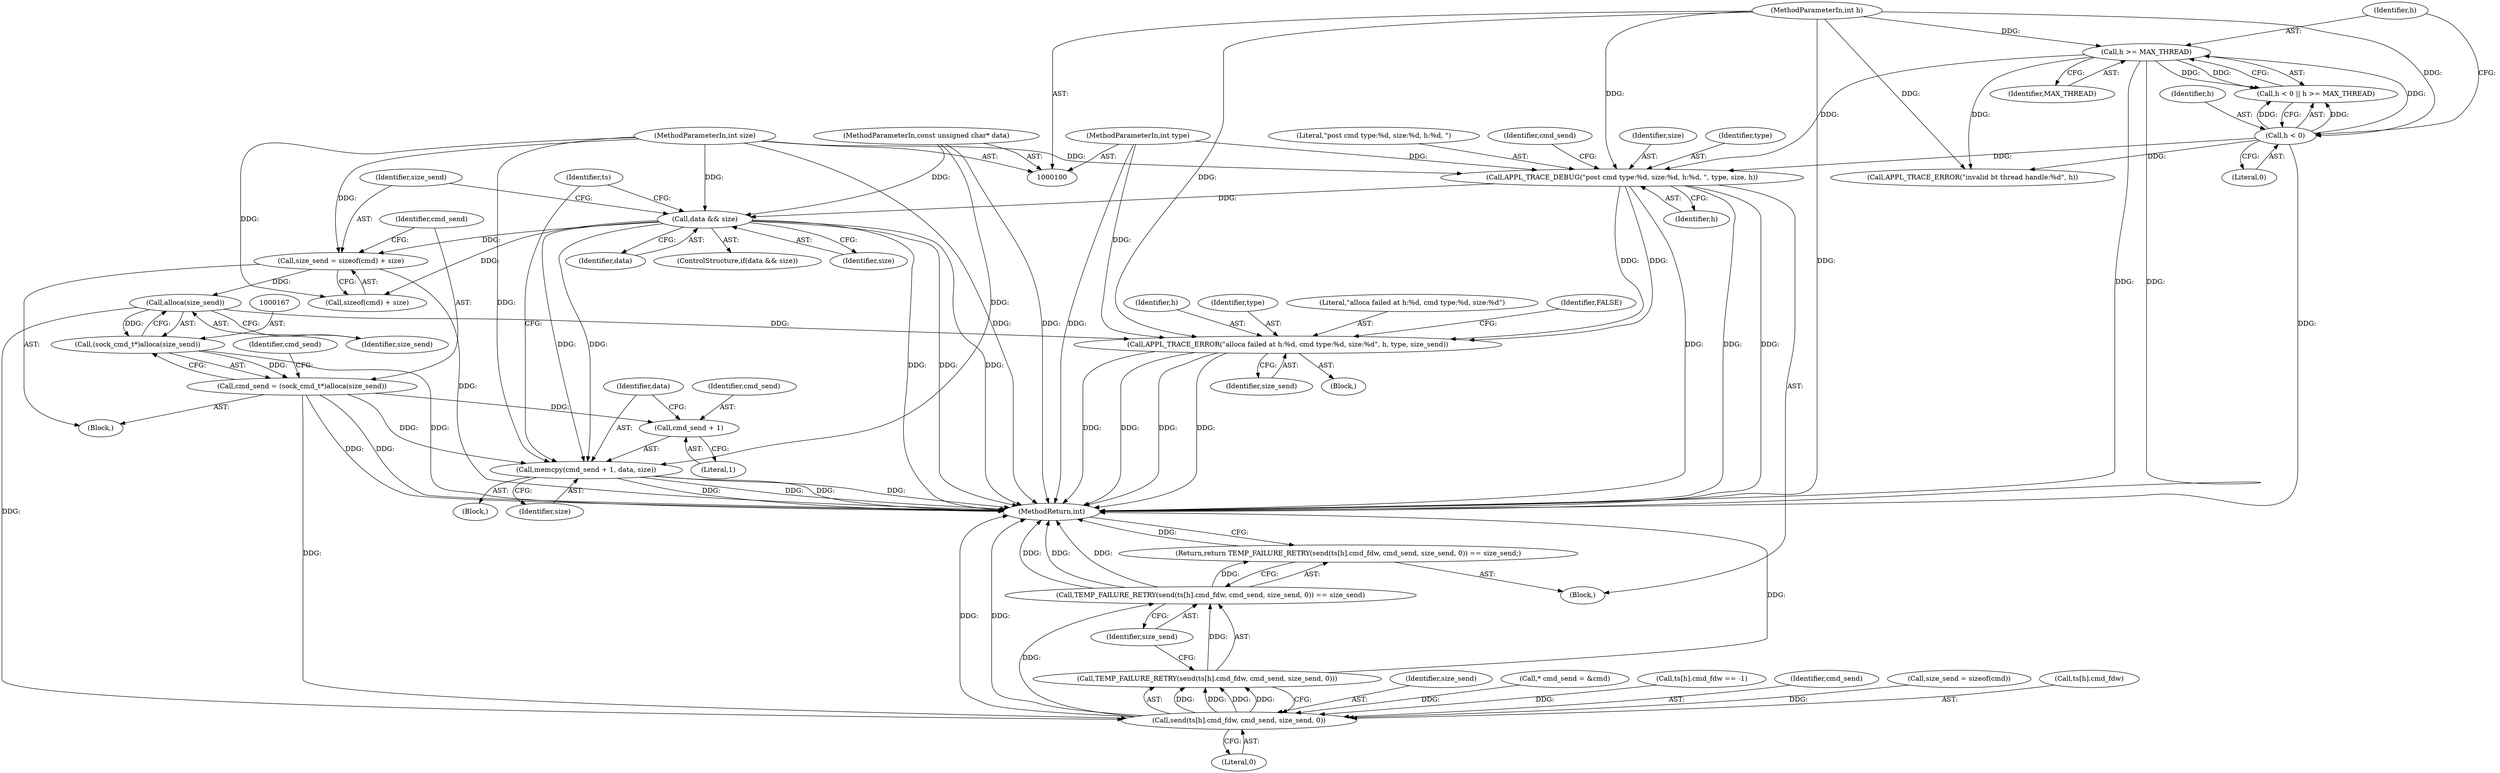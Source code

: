 digraph "0_Android_472271b153c5dc53c28beac55480a8d8434b2d5c_39@API" {
"1000158" [label="(Call,size_send = sizeof(cmd) + size)"];
"1000154" [label="(Call,data && size)"];
"1000103" [label="(MethodParameterIn,const unsigned char* data)"];
"1000138" [label="(Call,APPL_TRACE_DEBUG(\"post cmd type:%d, size:%d, h:%d, \", type, size, h))"];
"1000102" [label="(MethodParameterIn,int type)"];
"1000104" [label="(MethodParameterIn,int size)"];
"1000112" [label="(Call,h >= MAX_THREAD)"];
"1000109" [label="(Call,h < 0)"];
"1000101" [label="(MethodParameterIn,int h)"];
"1000168" [label="(Call,alloca(size_send))"];
"1000166" [label="(Call,(sock_cmd_t*)alloca(size_send))"];
"1000164" [label="(Call,cmd_send = (sock_cmd_t*)alloca(size_send))"];
"1000177" [label="(Call,memcpy(cmd_send + 1, data, size))"];
"1000178" [label="(Call,cmd_send + 1)"];
"1000195" [label="(Call,send(ts[h].cmd_fdw, cmd_send, size_send, 0))"];
"1000194" [label="(Call,TEMP_FAILURE_RETRY(send(ts[h].cmd_fdw, cmd_send, size_send, 0)))"];
"1000193" [label="(Call,TEMP_FAILURE_RETRY(send(ts[h].cmd_fdw, cmd_send, size_send, 0)) == size_send)"];
"1000192" [label="(Return,return TEMP_FAILURE_RETRY(send(ts[h].cmd_fdw, cmd_send, size_send, 0)) == size_send;)"];
"1000185" [label="(Call,APPL_TRACE_ERROR(\"alloca failed at h:%d, cmd type:%d, size:%d\", h, type, size_send))"];
"1000104" [label="(MethodParameterIn,int size)"];
"1000140" [label="(Identifier,type)"];
"1000177" [label="(Call,memcpy(cmd_send + 1, data, size))"];
"1000110" [label="(Identifier,h)"];
"1000154" [label="(Call,data && size)"];
"1000116" [label="(Call,APPL_TRACE_ERROR(\"invalid bt thread handle:%d\", h))"];
"1000109" [label="(Call,h < 0)"];
"1000159" [label="(Identifier,size_send)"];
"1000155" [label="(Identifier,data)"];
"1000172" [label="(Block,)"];
"1000181" [label="(Identifier,data)"];
"1000102" [label="(MethodParameterIn,int type)"];
"1000203" [label="(Literal,0)"];
"1000113" [label="(Identifier,h)"];
"1000139" [label="(Literal,\"post cmd type:%d, size:%d, h:%d, \")"];
"1000142" [label="(Identifier,h)"];
"1000112" [label="(Call,h >= MAX_THREAD)"];
"1000192" [label="(Return,return TEMP_FAILURE_RETRY(send(ts[h].cmd_fdw, cmd_send, size_send, 0)) == size_send;)"];
"1000187" [label="(Identifier,h)"];
"1000189" [label="(Identifier,size_send)"];
"1000138" [label="(Call,APPL_TRACE_DEBUG(\"post cmd type:%d, size:%d, h:%d, \", type, size, h))"];
"1000103" [label="(MethodParameterIn,const unsigned char* data)"];
"1000145" [label="(Identifier,cmd_send)"];
"1000171" [label="(Identifier,cmd_send)"];
"1000179" [label="(Identifier,cmd_send)"];
"1000169" [label="(Identifier,size_send)"];
"1000193" [label="(Call,TEMP_FAILURE_RETRY(send(ts[h].cmd_fdw, cmd_send, size_send, 0)) == size_send)"];
"1000202" [label="(Identifier,size_send)"];
"1000188" [label="(Identifier,type)"];
"1000144" [label="(Call,* cmd_send = &cmd)"];
"1000122" [label="(Call,ts[h].cmd_fdw == -1)"];
"1000204" [label="(Identifier,size_send)"];
"1000168" [label="(Call,alloca(size_send))"];
"1000153" [label="(ControlStructure,if(data && size))"];
"1000114" [label="(Identifier,MAX_THREAD)"];
"1000156" [label="(Identifier,size)"];
"1000201" [label="(Identifier,cmd_send)"];
"1000149" [label="(Call,size_send = sizeof(cmd))"];
"1000164" [label="(Call,cmd_send = (sock_cmd_t*)alloca(size_send))"];
"1000196" [label="(Call,ts[h].cmd_fdw)"];
"1000186" [label="(Literal,\"alloca failed at h:%d, cmd type:%d, size:%d\")"];
"1000160" [label="(Call,sizeof(cmd) + size)"];
"1000185" [label="(Call,APPL_TRACE_ERROR(\"alloca failed at h:%d, cmd type:%d, size:%d\", h, type, size_send))"];
"1000158" [label="(Call,size_send = sizeof(cmd) + size)"];
"1000165" [label="(Identifier,cmd_send)"];
"1000166" [label="(Call,(sock_cmd_t*)alloca(size_send))"];
"1000182" [label="(Identifier,size)"];
"1000191" [label="(Identifier,FALSE)"];
"1000178" [label="(Call,cmd_send + 1)"];
"1000157" [label="(Block,)"];
"1000111" [label="(Literal,0)"];
"1000195" [label="(Call,send(ts[h].cmd_fdw, cmd_send, size_send, 0))"];
"1000108" [label="(Call,h < 0 || h >= MAX_THREAD)"];
"1000205" [label="(MethodReturn,int)"];
"1000141" [label="(Identifier,size)"];
"1000180" [label="(Literal,1)"];
"1000194" [label="(Call,TEMP_FAILURE_RETRY(send(ts[h].cmd_fdw, cmd_send, size_send, 0)))"];
"1000198" [label="(Identifier,ts)"];
"1000106" [label="(Block,)"];
"1000184" [label="(Block,)"];
"1000101" [label="(MethodParameterIn,int h)"];
"1000158" -> "1000157"  [label="AST: "];
"1000158" -> "1000160"  [label="CFG: "];
"1000159" -> "1000158"  [label="AST: "];
"1000160" -> "1000158"  [label="AST: "];
"1000165" -> "1000158"  [label="CFG: "];
"1000158" -> "1000205"  [label="DDG: "];
"1000154" -> "1000158"  [label="DDG: "];
"1000104" -> "1000158"  [label="DDG: "];
"1000158" -> "1000168"  [label="DDG: "];
"1000154" -> "1000153"  [label="AST: "];
"1000154" -> "1000155"  [label="CFG: "];
"1000154" -> "1000156"  [label="CFG: "];
"1000155" -> "1000154"  [label="AST: "];
"1000156" -> "1000154"  [label="AST: "];
"1000159" -> "1000154"  [label="CFG: "];
"1000198" -> "1000154"  [label="CFG: "];
"1000154" -> "1000205"  [label="DDG: "];
"1000154" -> "1000205"  [label="DDG: "];
"1000154" -> "1000205"  [label="DDG: "];
"1000103" -> "1000154"  [label="DDG: "];
"1000138" -> "1000154"  [label="DDG: "];
"1000104" -> "1000154"  [label="DDG: "];
"1000154" -> "1000160"  [label="DDG: "];
"1000154" -> "1000177"  [label="DDG: "];
"1000154" -> "1000177"  [label="DDG: "];
"1000103" -> "1000100"  [label="AST: "];
"1000103" -> "1000205"  [label="DDG: "];
"1000103" -> "1000177"  [label="DDG: "];
"1000138" -> "1000106"  [label="AST: "];
"1000138" -> "1000142"  [label="CFG: "];
"1000139" -> "1000138"  [label="AST: "];
"1000140" -> "1000138"  [label="AST: "];
"1000141" -> "1000138"  [label="AST: "];
"1000142" -> "1000138"  [label="AST: "];
"1000145" -> "1000138"  [label="CFG: "];
"1000138" -> "1000205"  [label="DDG: "];
"1000138" -> "1000205"  [label="DDG: "];
"1000138" -> "1000205"  [label="DDG: "];
"1000102" -> "1000138"  [label="DDG: "];
"1000104" -> "1000138"  [label="DDG: "];
"1000112" -> "1000138"  [label="DDG: "];
"1000109" -> "1000138"  [label="DDG: "];
"1000101" -> "1000138"  [label="DDG: "];
"1000138" -> "1000185"  [label="DDG: "];
"1000138" -> "1000185"  [label="DDG: "];
"1000102" -> "1000100"  [label="AST: "];
"1000102" -> "1000205"  [label="DDG: "];
"1000102" -> "1000185"  [label="DDG: "];
"1000104" -> "1000100"  [label="AST: "];
"1000104" -> "1000205"  [label="DDG: "];
"1000104" -> "1000160"  [label="DDG: "];
"1000104" -> "1000177"  [label="DDG: "];
"1000112" -> "1000108"  [label="AST: "];
"1000112" -> "1000114"  [label="CFG: "];
"1000113" -> "1000112"  [label="AST: "];
"1000114" -> "1000112"  [label="AST: "];
"1000108" -> "1000112"  [label="CFG: "];
"1000112" -> "1000205"  [label="DDG: "];
"1000112" -> "1000205"  [label="DDG: "];
"1000112" -> "1000108"  [label="DDG: "];
"1000112" -> "1000108"  [label="DDG: "];
"1000109" -> "1000112"  [label="DDG: "];
"1000101" -> "1000112"  [label="DDG: "];
"1000112" -> "1000116"  [label="DDG: "];
"1000109" -> "1000108"  [label="AST: "];
"1000109" -> "1000111"  [label="CFG: "];
"1000110" -> "1000109"  [label="AST: "];
"1000111" -> "1000109"  [label="AST: "];
"1000113" -> "1000109"  [label="CFG: "];
"1000108" -> "1000109"  [label="CFG: "];
"1000109" -> "1000205"  [label="DDG: "];
"1000109" -> "1000108"  [label="DDG: "];
"1000109" -> "1000108"  [label="DDG: "];
"1000101" -> "1000109"  [label="DDG: "];
"1000109" -> "1000116"  [label="DDG: "];
"1000101" -> "1000100"  [label="AST: "];
"1000101" -> "1000205"  [label="DDG: "];
"1000101" -> "1000116"  [label="DDG: "];
"1000101" -> "1000185"  [label="DDG: "];
"1000168" -> "1000166"  [label="AST: "];
"1000168" -> "1000169"  [label="CFG: "];
"1000169" -> "1000168"  [label="AST: "];
"1000166" -> "1000168"  [label="CFG: "];
"1000168" -> "1000166"  [label="DDG: "];
"1000168" -> "1000185"  [label="DDG: "];
"1000168" -> "1000195"  [label="DDG: "];
"1000166" -> "1000164"  [label="AST: "];
"1000167" -> "1000166"  [label="AST: "];
"1000164" -> "1000166"  [label="CFG: "];
"1000166" -> "1000205"  [label="DDG: "];
"1000166" -> "1000164"  [label="DDG: "];
"1000164" -> "1000157"  [label="AST: "];
"1000165" -> "1000164"  [label="AST: "];
"1000171" -> "1000164"  [label="CFG: "];
"1000164" -> "1000205"  [label="DDG: "];
"1000164" -> "1000205"  [label="DDG: "];
"1000164" -> "1000177"  [label="DDG: "];
"1000164" -> "1000178"  [label="DDG: "];
"1000164" -> "1000195"  [label="DDG: "];
"1000177" -> "1000172"  [label="AST: "];
"1000177" -> "1000182"  [label="CFG: "];
"1000178" -> "1000177"  [label="AST: "];
"1000181" -> "1000177"  [label="AST: "];
"1000182" -> "1000177"  [label="AST: "];
"1000198" -> "1000177"  [label="CFG: "];
"1000177" -> "1000205"  [label="DDG: "];
"1000177" -> "1000205"  [label="DDG: "];
"1000177" -> "1000205"  [label="DDG: "];
"1000177" -> "1000205"  [label="DDG: "];
"1000178" -> "1000180"  [label="CFG: "];
"1000179" -> "1000178"  [label="AST: "];
"1000180" -> "1000178"  [label="AST: "];
"1000181" -> "1000178"  [label="CFG: "];
"1000195" -> "1000194"  [label="AST: "];
"1000195" -> "1000203"  [label="CFG: "];
"1000196" -> "1000195"  [label="AST: "];
"1000201" -> "1000195"  [label="AST: "];
"1000202" -> "1000195"  [label="AST: "];
"1000203" -> "1000195"  [label="AST: "];
"1000194" -> "1000195"  [label="CFG: "];
"1000195" -> "1000205"  [label="DDG: "];
"1000195" -> "1000205"  [label="DDG: "];
"1000195" -> "1000194"  [label="DDG: "];
"1000195" -> "1000194"  [label="DDG: "];
"1000195" -> "1000194"  [label="DDG: "];
"1000195" -> "1000194"  [label="DDG: "];
"1000122" -> "1000195"  [label="DDG: "];
"1000144" -> "1000195"  [label="DDG: "];
"1000149" -> "1000195"  [label="DDG: "];
"1000195" -> "1000193"  [label="DDG: "];
"1000194" -> "1000193"  [label="AST: "];
"1000204" -> "1000194"  [label="CFG: "];
"1000194" -> "1000205"  [label="DDG: "];
"1000194" -> "1000193"  [label="DDG: "];
"1000193" -> "1000192"  [label="AST: "];
"1000193" -> "1000204"  [label="CFG: "];
"1000204" -> "1000193"  [label="AST: "];
"1000192" -> "1000193"  [label="CFG: "];
"1000193" -> "1000205"  [label="DDG: "];
"1000193" -> "1000205"  [label="DDG: "];
"1000193" -> "1000205"  [label="DDG: "];
"1000193" -> "1000192"  [label="DDG: "];
"1000192" -> "1000106"  [label="AST: "];
"1000205" -> "1000192"  [label="CFG: "];
"1000192" -> "1000205"  [label="DDG: "];
"1000185" -> "1000184"  [label="AST: "];
"1000185" -> "1000189"  [label="CFG: "];
"1000186" -> "1000185"  [label="AST: "];
"1000187" -> "1000185"  [label="AST: "];
"1000188" -> "1000185"  [label="AST: "];
"1000189" -> "1000185"  [label="AST: "];
"1000191" -> "1000185"  [label="CFG: "];
"1000185" -> "1000205"  [label="DDG: "];
"1000185" -> "1000205"  [label="DDG: "];
"1000185" -> "1000205"  [label="DDG: "];
"1000185" -> "1000205"  [label="DDG: "];
}
